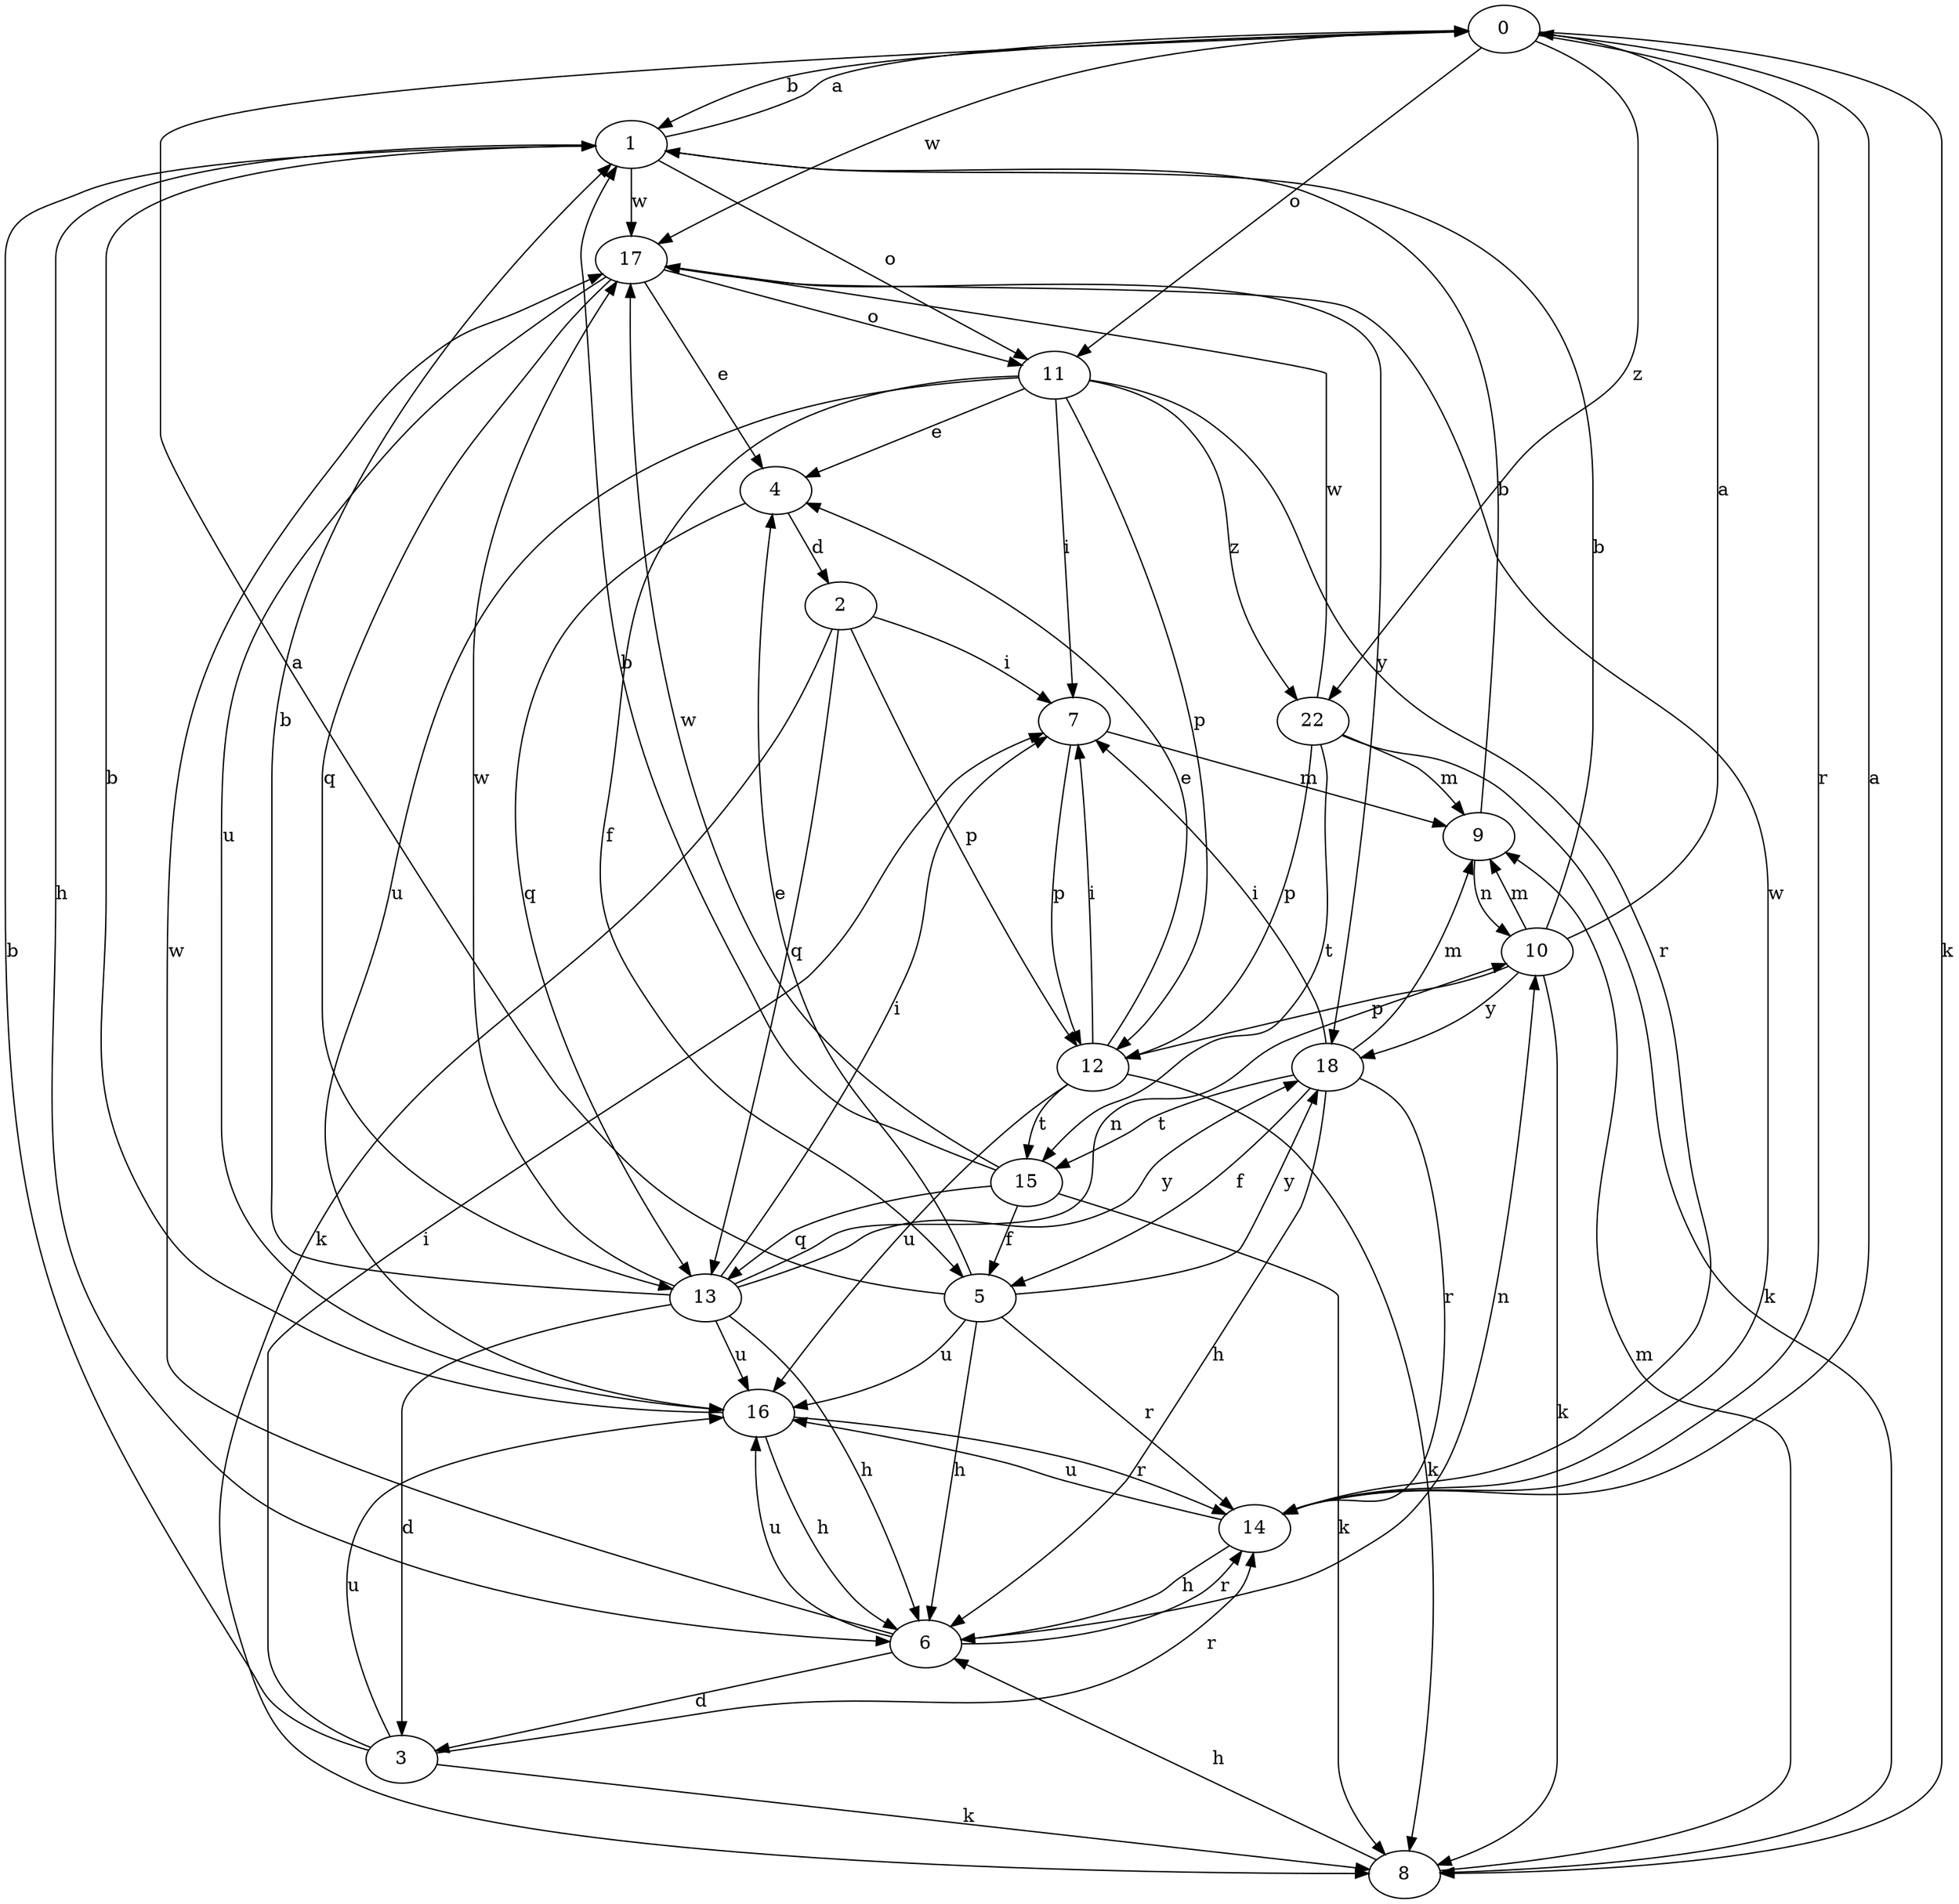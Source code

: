 strict digraph  {
0;
1;
2;
3;
4;
5;
6;
7;
8;
9;
10;
11;
12;
13;
14;
15;
16;
17;
18;
22;
0 -> 1  [label=b];
0 -> 8  [label=k];
0 -> 11  [label=o];
0 -> 14  [label=r];
0 -> 17  [label=w];
0 -> 22  [label=z];
1 -> 0  [label=a];
1 -> 6  [label=h];
1 -> 11  [label=o];
1 -> 17  [label=w];
2 -> 7  [label=i];
2 -> 8  [label=k];
2 -> 12  [label=p];
2 -> 13  [label=q];
3 -> 1  [label=b];
3 -> 7  [label=i];
3 -> 8  [label=k];
3 -> 14  [label=r];
3 -> 16  [label=u];
4 -> 2  [label=d];
4 -> 13  [label=q];
5 -> 0  [label=a];
5 -> 4  [label=e];
5 -> 6  [label=h];
5 -> 14  [label=r];
5 -> 16  [label=u];
5 -> 18  [label=y];
6 -> 3  [label=d];
6 -> 10  [label=n];
6 -> 14  [label=r];
6 -> 16  [label=u];
6 -> 17  [label=w];
7 -> 9  [label=m];
7 -> 12  [label=p];
8 -> 6  [label=h];
8 -> 9  [label=m];
9 -> 1  [label=b];
9 -> 10  [label=n];
10 -> 0  [label=a];
10 -> 1  [label=b];
10 -> 8  [label=k];
10 -> 9  [label=m];
10 -> 12  [label=p];
10 -> 18  [label=y];
11 -> 4  [label=e];
11 -> 5  [label=f];
11 -> 7  [label=i];
11 -> 12  [label=p];
11 -> 14  [label=r];
11 -> 16  [label=u];
11 -> 22  [label=z];
12 -> 4  [label=e];
12 -> 7  [label=i];
12 -> 8  [label=k];
12 -> 15  [label=t];
12 -> 16  [label=u];
13 -> 1  [label=b];
13 -> 3  [label=d];
13 -> 6  [label=h];
13 -> 7  [label=i];
13 -> 10  [label=n];
13 -> 16  [label=u];
13 -> 17  [label=w];
13 -> 18  [label=y];
14 -> 0  [label=a];
14 -> 6  [label=h];
14 -> 16  [label=u];
14 -> 17  [label=w];
15 -> 1  [label=b];
15 -> 5  [label=f];
15 -> 8  [label=k];
15 -> 13  [label=q];
15 -> 17  [label=w];
16 -> 1  [label=b];
16 -> 6  [label=h];
16 -> 14  [label=r];
17 -> 4  [label=e];
17 -> 11  [label=o];
17 -> 13  [label=q];
17 -> 16  [label=u];
17 -> 18  [label=y];
18 -> 5  [label=f];
18 -> 6  [label=h];
18 -> 7  [label=i];
18 -> 9  [label=m];
18 -> 14  [label=r];
18 -> 15  [label=t];
22 -> 8  [label=k];
22 -> 9  [label=m];
22 -> 12  [label=p];
22 -> 15  [label=t];
22 -> 17  [label=w];
}
